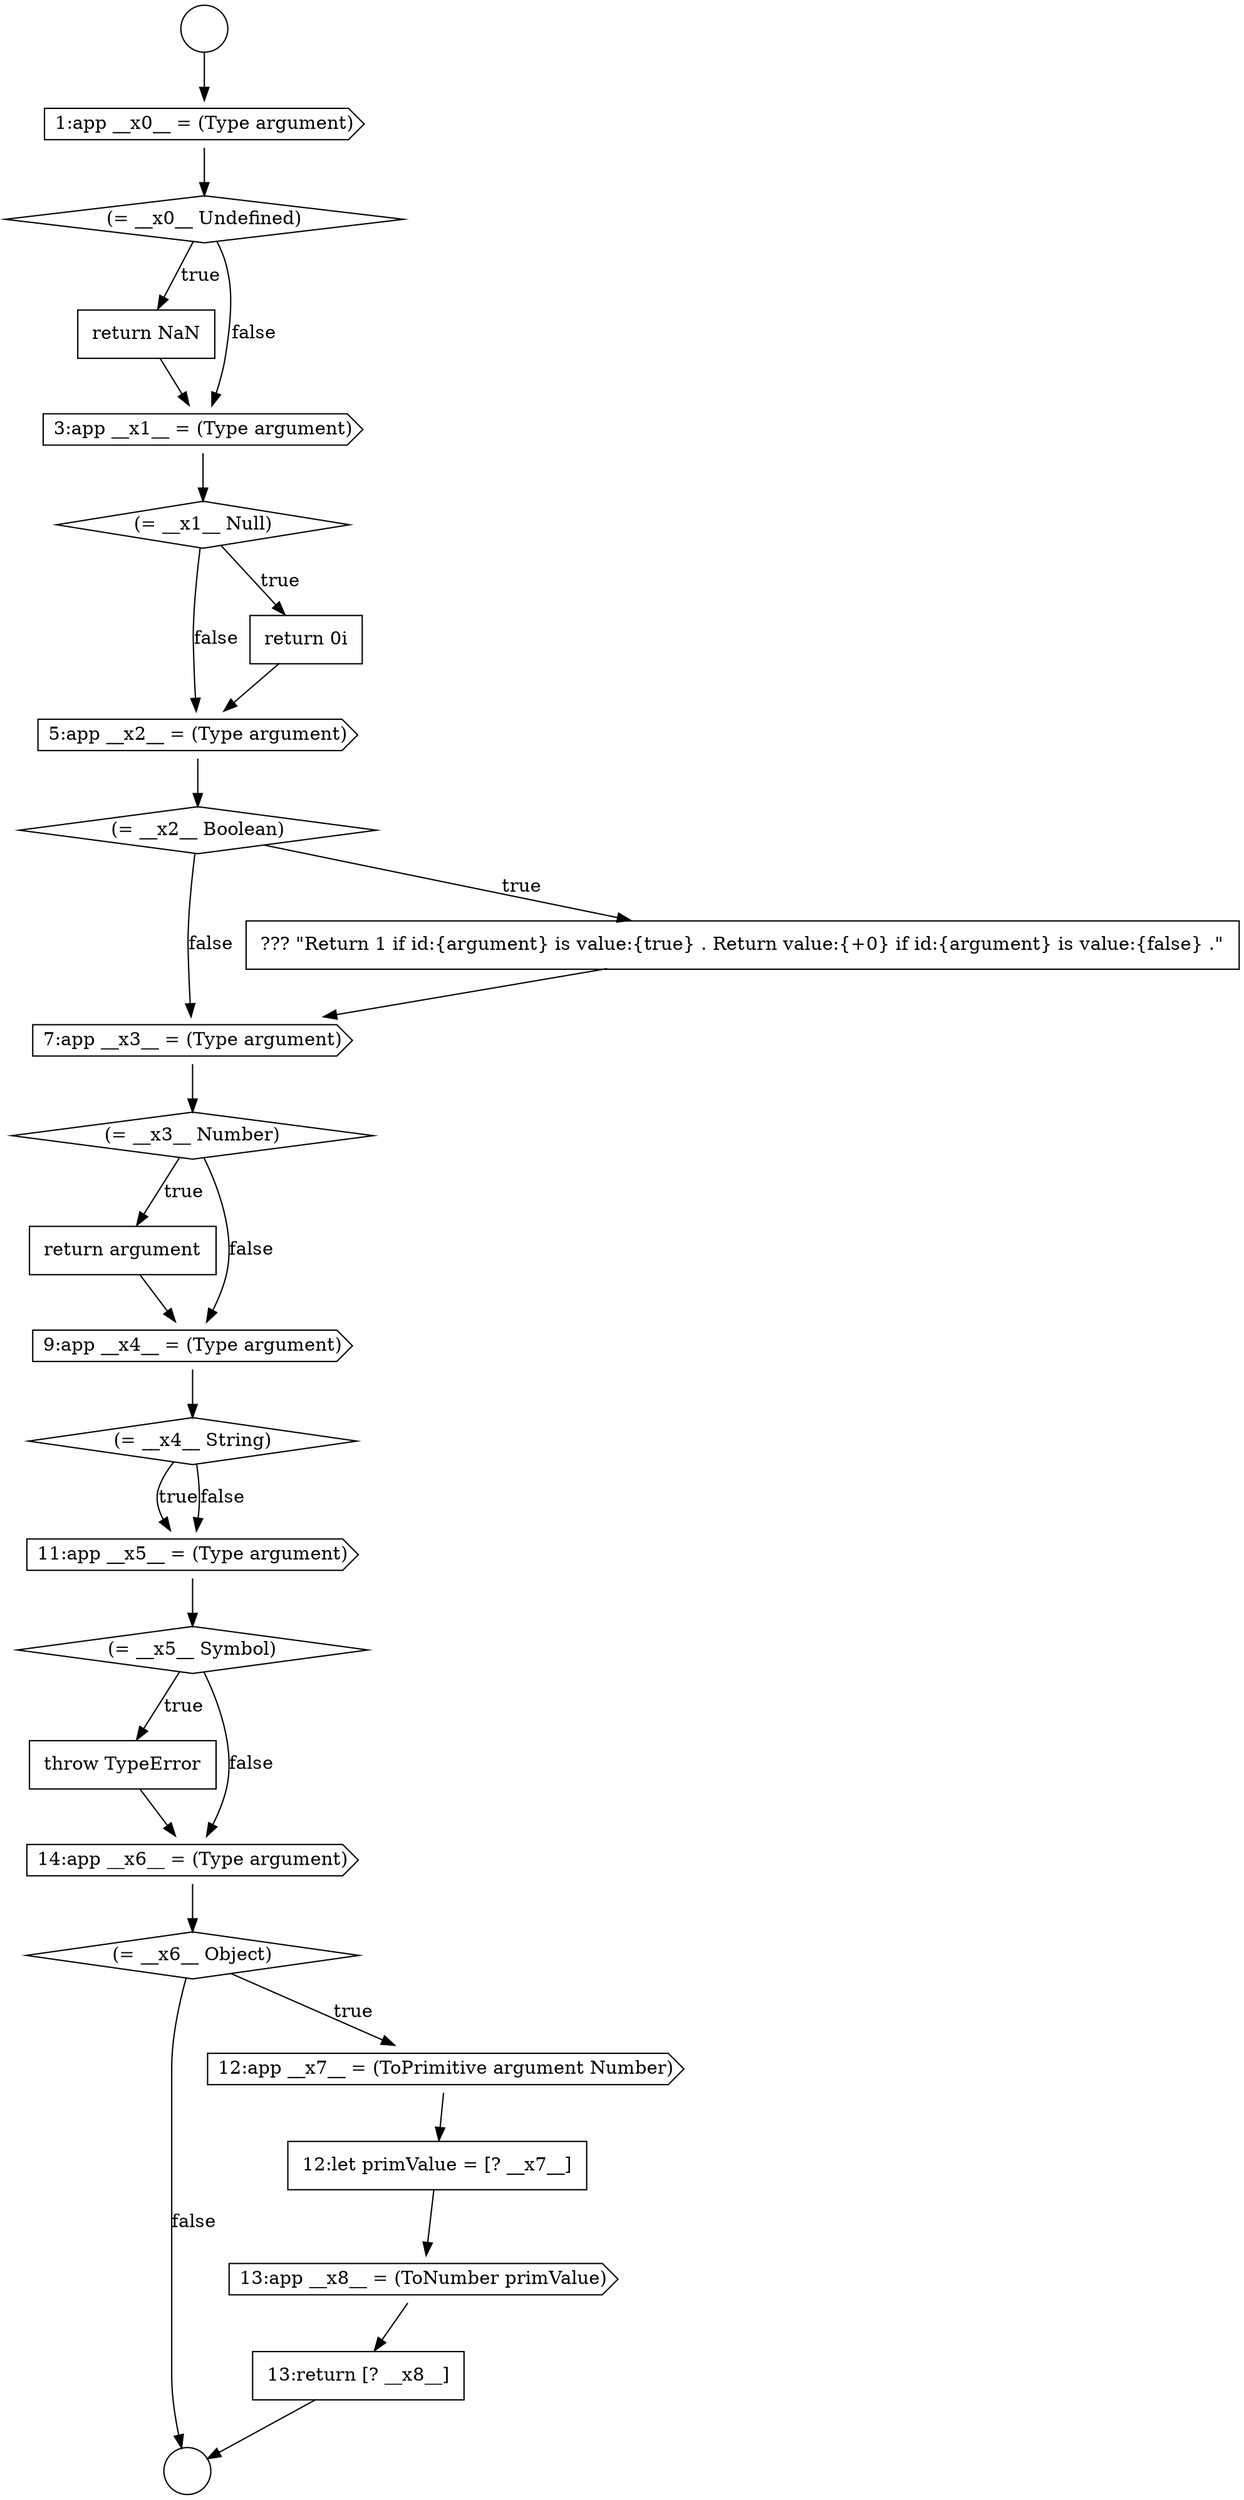 digraph {
  node17285 [shape=cds, label=<<font color="black">13:app __x8__ = (ToNumber primValue)</font>> color="black" fillcolor="white" style=filled]
  node17270 [shape=cds, label=<<font color="black">5:app __x2__ = (Type argument)</font>> color="black" fillcolor="white" style=filled]
  node17266 [shape=none, margin=0, label=<<font color="black">
    <table border="0" cellborder="1" cellspacing="0" cellpadding="10">
      <tr><td align="left">return NaN</td></tr>
    </table>
  </font>> color="black" fillcolor="white" style=filled]
  node17263 [shape=circle label=" " color="black" fillcolor="white" style=filled]
  node17262 [shape=circle label=" " color="black" fillcolor="white" style=filled]
  node17269 [shape=none, margin=0, label=<<font color="black">
    <table border="0" cellborder="1" cellspacing="0" cellpadding="10">
      <tr><td align="left">return 0i</td></tr>
    </table>
  </font>> color="black" fillcolor="white" style=filled]
  node17279 [shape=diamond, label=<<font color="black">(= __x5__ Symbol)</font>> color="black" fillcolor="white" style=filled]
  node17278 [shape=cds, label=<<font color="black">11:app __x5__ = (Type argument)</font>> color="black" fillcolor="white" style=filled]
  node17275 [shape=none, margin=0, label=<<font color="black">
    <table border="0" cellborder="1" cellspacing="0" cellpadding="10">
      <tr><td align="left">return argument</td></tr>
    </table>
  </font>> color="black" fillcolor="white" style=filled]
  node17274 [shape=diamond, label=<<font color="black">(= __x3__ Number)</font>> color="black" fillcolor="white" style=filled]
  node17264 [shape=cds, label=<<font color="black">1:app __x0__ = (Type argument)</font>> color="black" fillcolor="white" style=filled]
  node17286 [shape=none, margin=0, label=<<font color="black">
    <table border="0" cellborder="1" cellspacing="0" cellpadding="10">
      <tr><td align="left">13:return [? __x8__]</td></tr>
    </table>
  </font>> color="black" fillcolor="white" style=filled]
  node17267 [shape=cds, label=<<font color="black">3:app __x1__ = (Type argument)</font>> color="black" fillcolor="white" style=filled]
  node17271 [shape=diamond, label=<<font color="black">(= __x2__ Boolean)</font>> color="black" fillcolor="white" style=filled]
  node17282 [shape=diamond, label=<<font color="black">(= __x6__ Object)</font>> color="black" fillcolor="white" style=filled]
  node17280 [shape=none, margin=0, label=<<font color="black">
    <table border="0" cellborder="1" cellspacing="0" cellpadding="10">
      <tr><td align="left">throw TypeError</td></tr>
    </table>
  </font>> color="black" fillcolor="white" style=filled]
  node17273 [shape=cds, label=<<font color="black">7:app __x3__ = (Type argument)</font>> color="black" fillcolor="white" style=filled]
  node17268 [shape=diamond, label=<<font color="black">(= __x1__ Null)</font>> color="black" fillcolor="white" style=filled]
  node17281 [shape=cds, label=<<font color="black">14:app __x6__ = (Type argument)</font>> color="black" fillcolor="white" style=filled]
  node17276 [shape=cds, label=<<font color="black">9:app __x4__ = (Type argument)</font>> color="black" fillcolor="white" style=filled]
  node17277 [shape=diamond, label=<<font color="black">(= __x4__ String)</font>> color="black" fillcolor="white" style=filled]
  node17272 [shape=none, margin=0, label=<<font color="black">
    <table border="0" cellborder="1" cellspacing="0" cellpadding="10">
      <tr><td align="left">??? &quot;Return 1 if id:{argument} is value:{true} . Return value:{+0} if id:{argument} is value:{false} .&quot;</td></tr>
    </table>
  </font>> color="black" fillcolor="white" style=filled]
  node17283 [shape=cds, label=<<font color="black">12:app __x7__ = (ToPrimitive argument Number)</font>> color="black" fillcolor="white" style=filled]
  node17265 [shape=diamond, label=<<font color="black">(= __x0__ Undefined)</font>> color="black" fillcolor="white" style=filled]
  node17284 [shape=none, margin=0, label=<<font color="black">
    <table border="0" cellborder="1" cellspacing="0" cellpadding="10">
      <tr><td align="left">12:let primValue = [? __x7__]</td></tr>
    </table>
  </font>> color="black" fillcolor="white" style=filled]
  node17283 -> node17284 [ color="black"]
  node17278 -> node17279 [ color="black"]
  node17279 -> node17280 [label=<<font color="black">true</font>> color="black"]
  node17279 -> node17281 [label=<<font color="black">false</font>> color="black"]
  node17282 -> node17283 [label=<<font color="black">true</font>> color="black"]
  node17282 -> node17263 [label=<<font color="black">false</font>> color="black"]
  node17285 -> node17286 [ color="black"]
  node17274 -> node17275 [label=<<font color="black">true</font>> color="black"]
  node17274 -> node17276 [label=<<font color="black">false</font>> color="black"]
  node17275 -> node17276 [ color="black"]
  node17277 -> node17278 [label=<<font color="black">true</font>> color="black"]
  node17277 -> node17278 [label=<<font color="black">false</font>> color="black"]
  node17262 -> node17264 [ color="black"]
  node17284 -> node17285 [ color="black"]
  node17269 -> node17270 [ color="black"]
  node17267 -> node17268 [ color="black"]
  node17272 -> node17273 [ color="black"]
  node17276 -> node17277 [ color="black"]
  node17270 -> node17271 [ color="black"]
  node17268 -> node17269 [label=<<font color="black">true</font>> color="black"]
  node17268 -> node17270 [label=<<font color="black">false</font>> color="black"]
  node17286 -> node17263 [ color="black"]
  node17281 -> node17282 [ color="black"]
  node17264 -> node17265 [ color="black"]
  node17273 -> node17274 [ color="black"]
  node17280 -> node17281 [ color="black"]
  node17266 -> node17267 [ color="black"]
  node17265 -> node17266 [label=<<font color="black">true</font>> color="black"]
  node17265 -> node17267 [label=<<font color="black">false</font>> color="black"]
  node17271 -> node17272 [label=<<font color="black">true</font>> color="black"]
  node17271 -> node17273 [label=<<font color="black">false</font>> color="black"]
}
